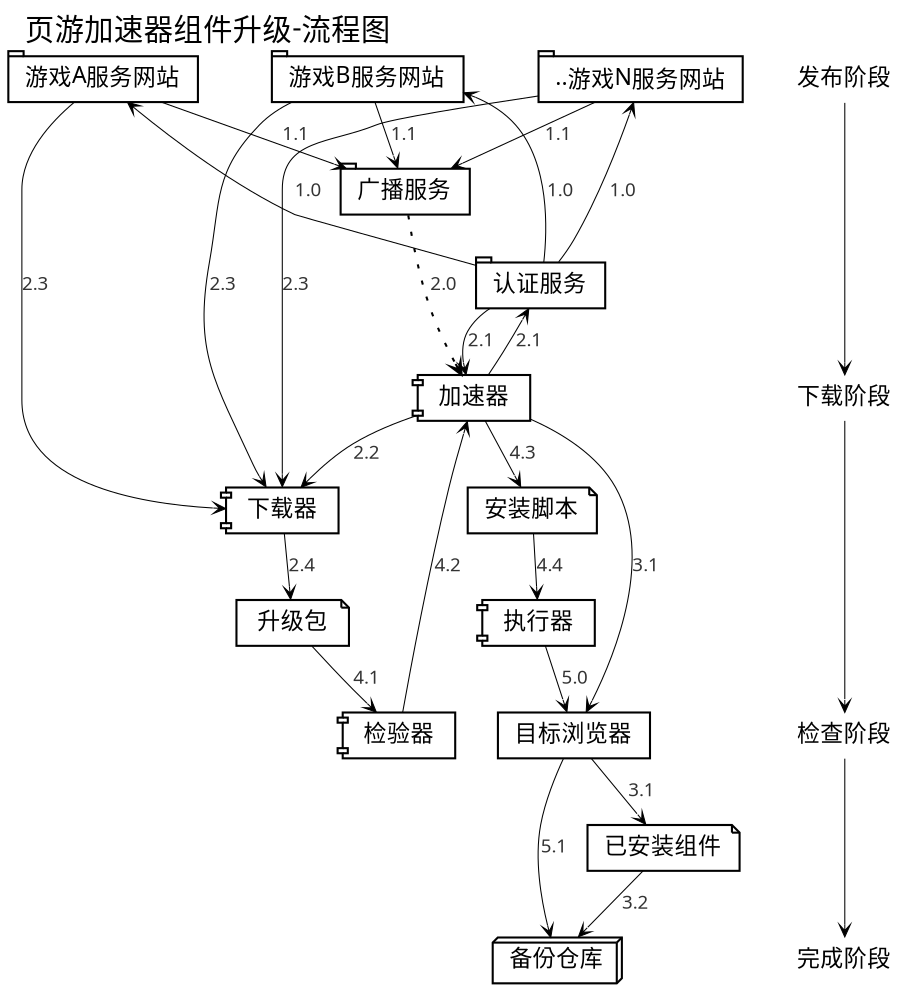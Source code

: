     /*生成命令:
$ dot -Tpng lb-pagegame-speed.dot -o lb-pagegame-speed.png -Tcmapx -o lb-crx-roles.map
    全局设定
    plaintext
{{{#!GraphViz dot
    */

digraph G4LBspeedPageGame {
    /*全局设定*/
    graph [label="页游加速器组件升级-流程图"
        ,fontsize=14.0
        ,fontname="WenQuanYi Micro Hei"
        ,labeljust="l",labelloc="t",center=1
        ,ranksep=0.3,center=1,ratio=compress
        ,rankdir=TB
        ];

    node[fontsize=11.0,height=0.3
        ,fontname="WenQuanYi Micro Hei"
        ,shape=component 
        ];

    edge [fontsize=9.0,fontcolor="#333333"
        ,fontname="WenQuanYi Micro Hei"
        ,arrowsize=0.6,arrowhead=vee,arrowtail=none
        ,style="setlinewidth(0.5)"
        ];
/*
    src [label="源码",shape=ellipse,style="filled,dashed,setlinewidth(5)"
        ,color="#333333",fillcolor=dimgray
        ,URL="http://code.google.com/p/zoomquiet/source/browse/dot/obp/csdndr1-km.dot?repo=tangle"];
    /*图元声明
    start       [label="流程开始/结束",shape=point];
    end         [label="",shape=doublecircle,fillcolor=red];

    box         [label="实体/对象",shape=box];
    ellipse     [label="行动/节点",shape=ellipse];
    egg         [label="用户/人物",shape=egg];
    plaintext   [label="状态/属性",shape=plaintext,fillcolor=whitesmoke];
    diamond     [label="判别",shape=diamond];
    note        [label="注释",shape=note];
    tab         [label="目录/模块",shape=tab];
    db          [label="数据库",shape=box3d];
    component   [label="主机/组件",shape=component];
  ,style="rounded,dotted"];
*/

    srvA [label="游戏A服务网站",shape=tab];
    srvB [label="游戏B服务网站",shape=tab];
    srvN [label="..游戏N服务网站",shape=tab];
        upPacket [label="升级包",shape=note];
    srvPUB [label="广播服务",shape=tab];
    srvAC [label="认证服务",shape=tab];

        srvAC->{srvA srvB srvN} [label="1.0"];
        {srvA srvB srvN}->srvPUB [label="1.1"];

    aim [label="目标浏览器",shape=box];
        usageFiles [label="已安装组件",shape=note];
    
    installer [label="加速器"];
        dlagent [label="下载器"];
        chker [label="检验器"];
        inScript [label="安装脚本",shape=note];
        runner [label="执行器"];
        bkStore [label="备份仓库",shape=box3d];

    srvPUB->installer [label="2.0",style="dotted"];

    /*图例关系
    */

        installer->srvAC->installer [label="2.1"];
        installer->dlagent [label="2.2"];
        {srvA srvB srvN}->dlagent [label="2.3"];
        dlagent->upPacket [label="2.4"];

        installer->aim->usageFiles[label="3.1"];
        usageFiles->bkStore[label="3.2"];

        upPacket->chker[label="4.1"];
        chker->installer[label="4.2"];
        installer->inScript[label="4.3"];
        inScript->runner[label="4.4"];

        runner->aim [label="5.0"];
        aim->bkStore [label="5.1"];

    { rank=same; PUB    srvA srvB srvN; }
    { rank=same; DL     installer; }
    { rank=same; CHK    chker; }
    { rank=same; DONE   bkStore; }

    PUB[label="发布阶段",shape=plaintext];
    DL[label="下载阶段",shape=plaintext];
    CHK[label="检查阶段",shape=plaintext];
    DONE[label="完成阶段",shape=plaintext];
    PUB->DL->CHK->DONE;
    edge [style=invis];
        srvPUB->srvAC;
        srvA->srvB->srvN;

}

